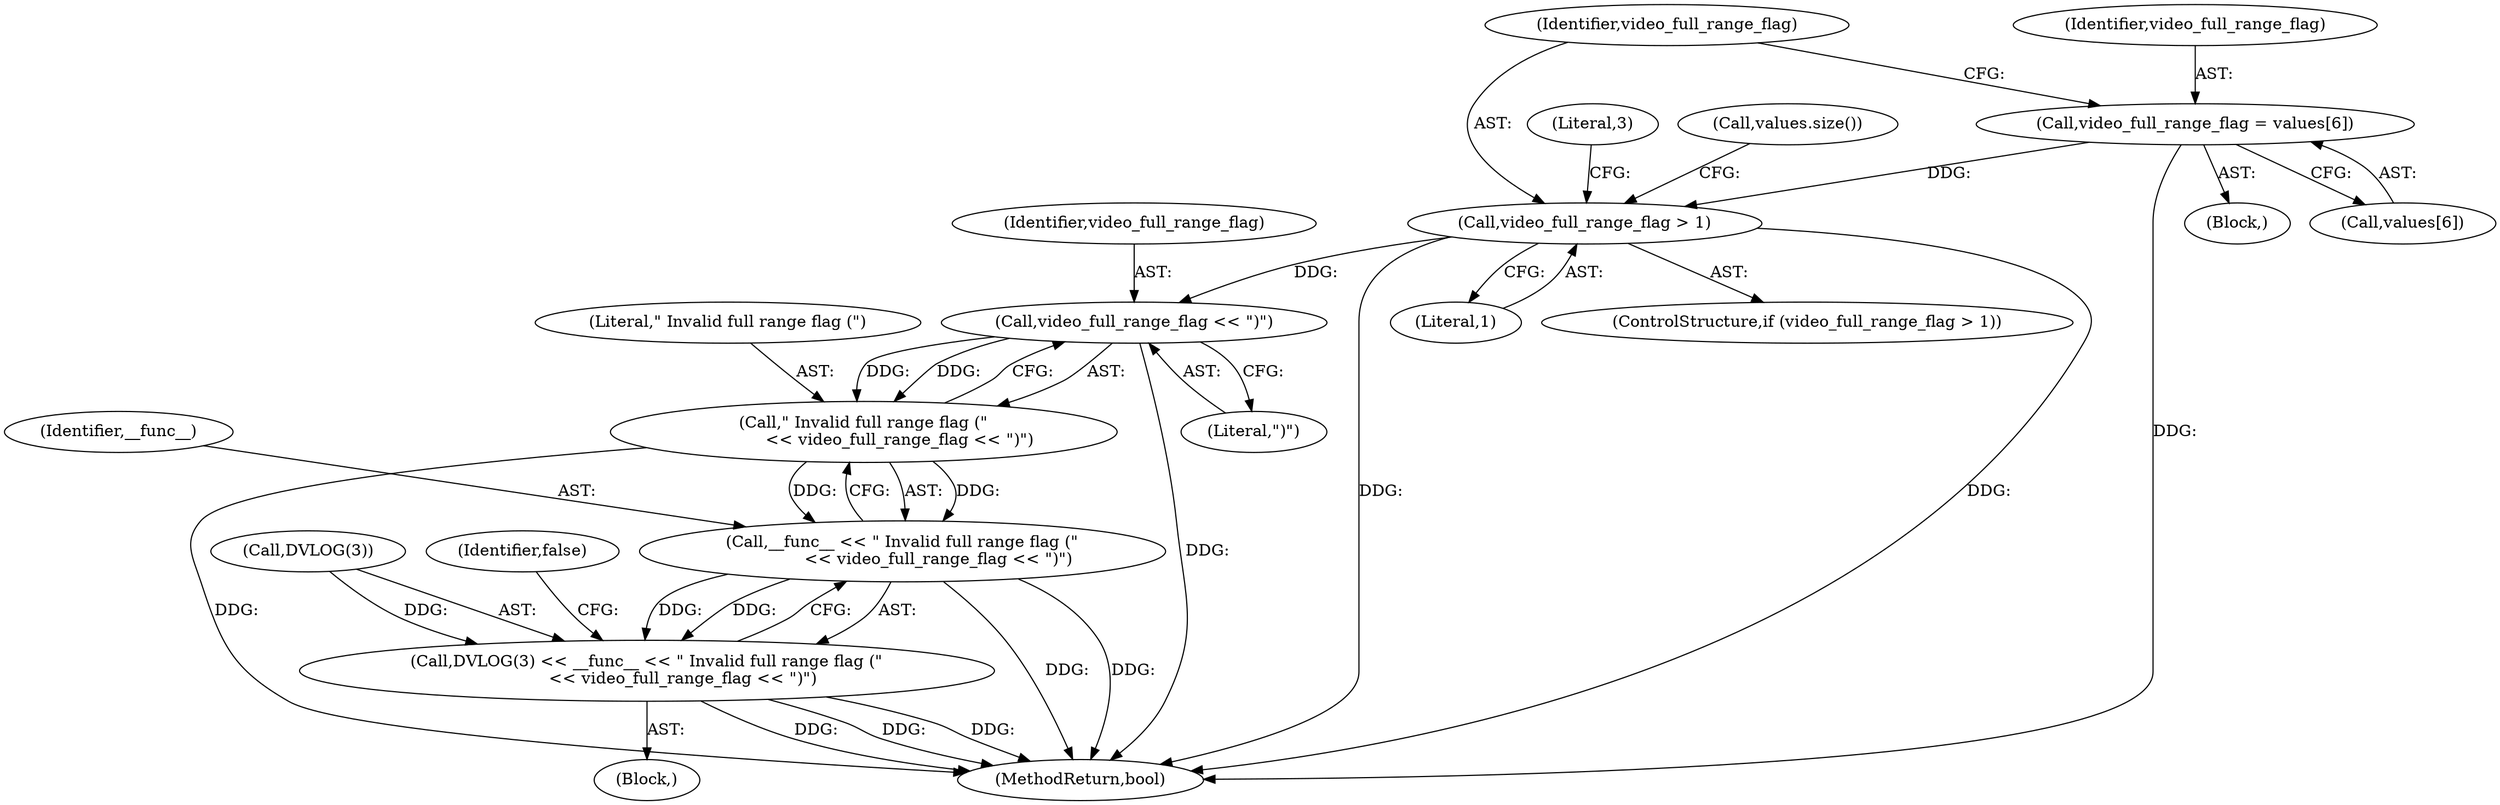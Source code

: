 digraph "0_Chrome_2fb4f2c9c461551d43fdfa28ef4c960da81a47dd_6@array" {
"1000439" [label="(Call,video_full_range_flag = values[6])"];
"1000445" [label="(Call,video_full_range_flag > 1)"];
"1000456" [label="(Call,video_full_range_flag << \")\")"];
"1000454" [label="(Call,\" Invalid full range flag (\"\n              << video_full_range_flag << \")\")"];
"1000452" [label="(Call,__func__ << \" Invalid full range flag (\"\n              << video_full_range_flag << \")\")"];
"1000449" [label="(Call,DVLOG(3) << __func__ << \" Invalid full range flag (\"\n              << video_full_range_flag << \")\")"];
"1000458" [label="(Literal,\")\")"];
"1000452" [label="(Call,__func__ << \" Invalid full range flag (\"\n              << video_full_range_flag << \")\")"];
"1000460" [label="(Identifier,false)"];
"1000450" [label="(Call,DVLOG(3))"];
"1000500" [label="(MethodReturn,bool)"];
"1000451" [label="(Literal,3)"];
"1000449" [label="(Call,DVLOG(3) << __func__ << \" Invalid full range flag (\"\n              << video_full_range_flag << \")\")"];
"1000446" [label="(Identifier,video_full_range_flag)"];
"1000440" [label="(Identifier,video_full_range_flag)"];
"1000448" [label="(Block,)"];
"1000105" [label="(Block,)"];
"1000441" [label="(Call,values[6])"];
"1000463" [label="(Call,values.size())"];
"1000453" [label="(Identifier,__func__)"];
"1000444" [label="(ControlStructure,if (video_full_range_flag > 1))"];
"1000454" [label="(Call,\" Invalid full range flag (\"\n              << video_full_range_flag << \")\")"];
"1000457" [label="(Identifier,video_full_range_flag)"];
"1000439" [label="(Call,video_full_range_flag = values[6])"];
"1000445" [label="(Call,video_full_range_flag > 1)"];
"1000455" [label="(Literal,\" Invalid full range flag (\")"];
"1000456" [label="(Call,video_full_range_flag << \")\")"];
"1000447" [label="(Literal,1)"];
"1000439" -> "1000105"  [label="AST: "];
"1000439" -> "1000441"  [label="CFG: "];
"1000440" -> "1000439"  [label="AST: "];
"1000441" -> "1000439"  [label="AST: "];
"1000446" -> "1000439"  [label="CFG: "];
"1000439" -> "1000500"  [label="DDG: "];
"1000439" -> "1000445"  [label="DDG: "];
"1000445" -> "1000444"  [label="AST: "];
"1000445" -> "1000447"  [label="CFG: "];
"1000446" -> "1000445"  [label="AST: "];
"1000447" -> "1000445"  [label="AST: "];
"1000451" -> "1000445"  [label="CFG: "];
"1000463" -> "1000445"  [label="CFG: "];
"1000445" -> "1000500"  [label="DDG: "];
"1000445" -> "1000500"  [label="DDG: "];
"1000445" -> "1000456"  [label="DDG: "];
"1000456" -> "1000454"  [label="AST: "];
"1000456" -> "1000458"  [label="CFG: "];
"1000457" -> "1000456"  [label="AST: "];
"1000458" -> "1000456"  [label="AST: "];
"1000454" -> "1000456"  [label="CFG: "];
"1000456" -> "1000500"  [label="DDG: "];
"1000456" -> "1000454"  [label="DDG: "];
"1000456" -> "1000454"  [label="DDG: "];
"1000454" -> "1000452"  [label="AST: "];
"1000455" -> "1000454"  [label="AST: "];
"1000452" -> "1000454"  [label="CFG: "];
"1000454" -> "1000500"  [label="DDG: "];
"1000454" -> "1000452"  [label="DDG: "];
"1000454" -> "1000452"  [label="DDG: "];
"1000452" -> "1000449"  [label="AST: "];
"1000453" -> "1000452"  [label="AST: "];
"1000449" -> "1000452"  [label="CFG: "];
"1000452" -> "1000500"  [label="DDG: "];
"1000452" -> "1000500"  [label="DDG: "];
"1000452" -> "1000449"  [label="DDG: "];
"1000452" -> "1000449"  [label="DDG: "];
"1000449" -> "1000448"  [label="AST: "];
"1000450" -> "1000449"  [label="AST: "];
"1000460" -> "1000449"  [label="CFG: "];
"1000449" -> "1000500"  [label="DDG: "];
"1000449" -> "1000500"  [label="DDG: "];
"1000449" -> "1000500"  [label="DDG: "];
"1000450" -> "1000449"  [label="DDG: "];
}
